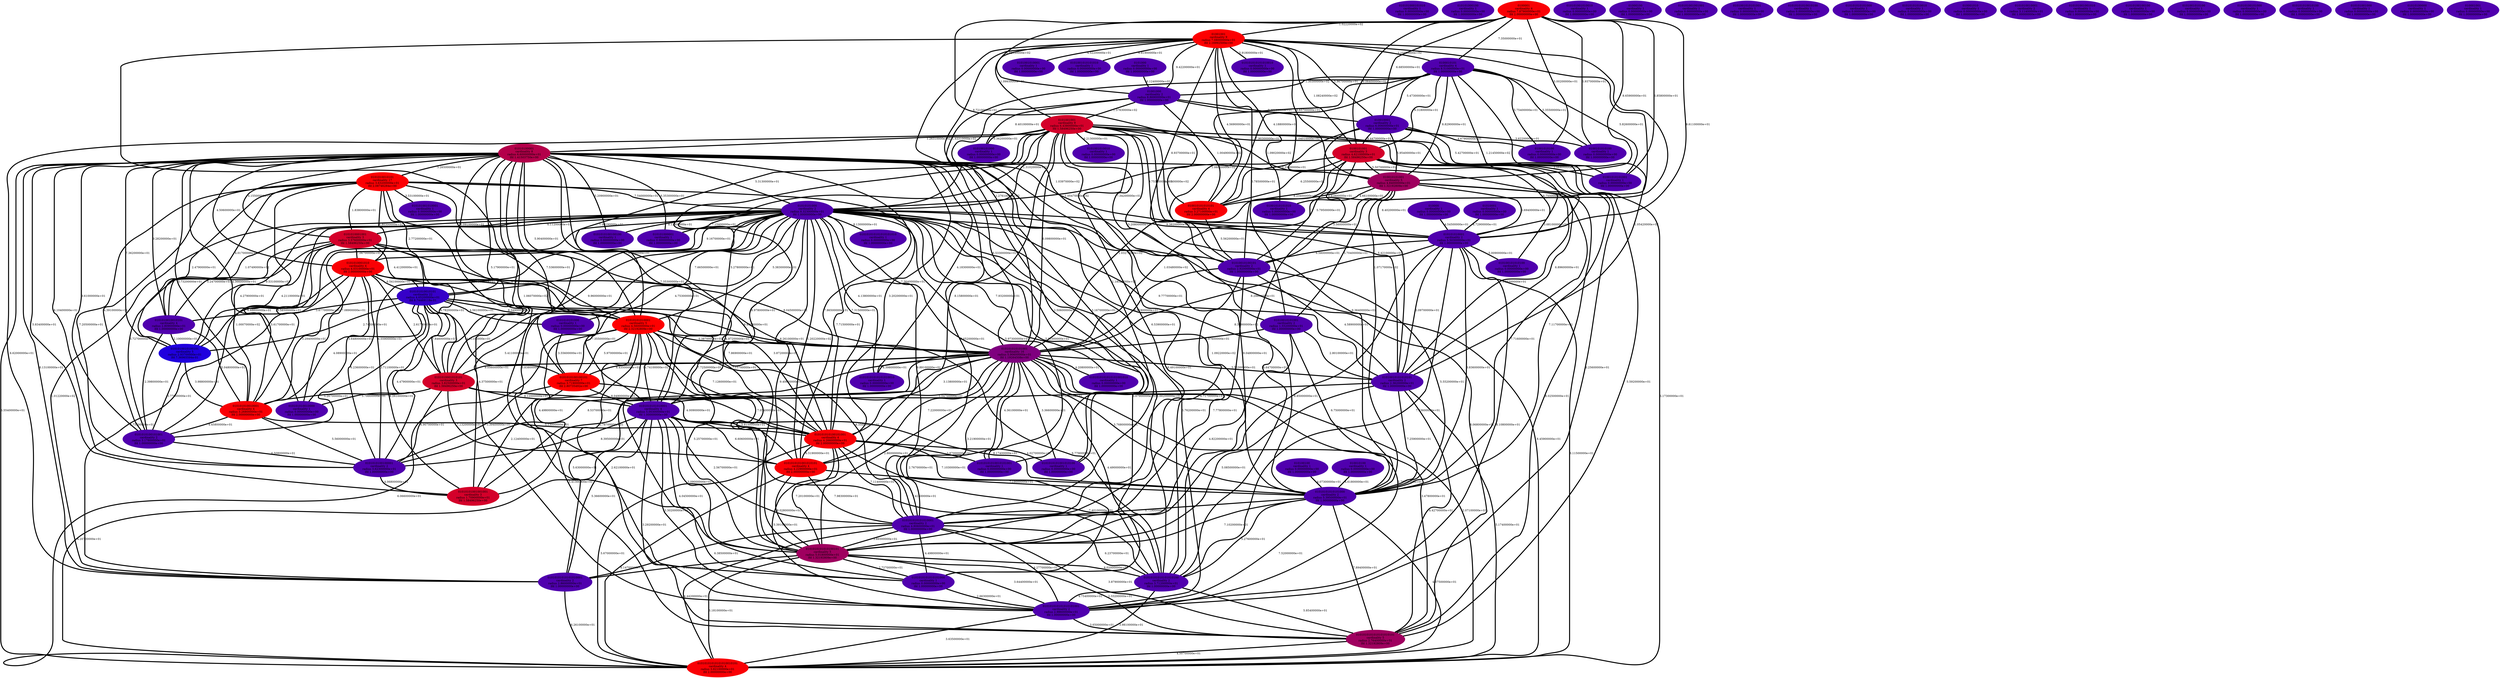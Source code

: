 graph stationary_probabilities_optimal_18 {
    edge[style=solid, penwidth="5", labeldistance="10"]
    010101000101010 [label="010101000101010\ncardinality 1\nradius 0.00000000e+00\nlfd 1.00000000e+00", color="#5000AE", style="filled"]
    010101000100 [label="010101000100\ncardinality 1\nradius 0.00000000e+00\nlfd 1.00000000e+00", color="#5000AE", style="filled"]
    0101010001010 [label="0101010001010\ncardinality 4\nradius 4.03100000e+01\nlfd 2.00000000e+00", color="#F90005", style="filled"]
    010101010100101001 [label="010101010100101001\ncardinality 4\nradius 4.26600000e+01\nlfd 2.00000000e+00", color="#F90005", style="filled"]
    0100010101 [label="0100010101\ncardinality 4\nradius 8.51000000e+01\nlfd 1.00000000e+00", color="#5000AE", style="filled"]
    0101010100100100 [label="0101010100100100\ncardinality 1\nradius 0.00000000e+00\nlfd 1.00000000e+00", color="#5000AE", style="filled"]
    01010101010101010010 [label="01010101010101010010\ncardinality 1\nradius 0.00000000e+00\nlfd 1.00000000e+00", color="#5000AE", style="filled"]
    01010100001 [label="01010100001\ncardinality 8\nradius 6.60000000e+01\nlfd 1.41503750e+00", color="#B4004A", style="filled"]
    010101010101010101010 [label="010101010101010101010\ncardinality 1\nradius 0.00000000e+00\nlfd 1.00000000e+00", color="#5000AE", style="filled"]
    010101001010010 [label="010101001010010\ncardinality 1\nradius 0.00000000e+00\nlfd 1.00000000e+00", color="#5000AE", style="filled"]
    010101010101010010 [label="010101010101010010\ncardinality 1\nradius 0.00000000e+00\nlfd 1.00000000e+00", color="#5000AE", style="filled"]
    0101010101001010100 [label="0101010101001010100\ncardinality 1\nradius 0.00000000e+00\nlfd 1.00000000e+00", color="#5000AE", style="filled"]
    0100001 [label="0100001\ncardinality 4\nradius 7.87900000e+01\nlfd 2.00000000e+00", color="#F90005", style="filled"]
    01001001 [label="01001001\ncardinality 9\nradius 7.08000000e+01\nlfd 2.16992500e+00", color="#FD0001", style="filled"]
    01010101010101010010101 [label="01010101010101010010101\ncardinality 4\nradius 3.82100000e+01\nlfd 2.00000000e+00", color="#F90005", style="filled"]
    01000100 [label="01000100\ncardinality 1\nradius 0.00000000e+00\nlfd 1.00000000e+00", color="#5000AE", style="filled"]
    01010101000 [label="01010101000\ncardinality 2\nradius 8.32300000e+01\nlfd 1.00000000e+00", color="#5000AE", style="filled"]
    010010101010101 [label="010010101010101\ncardinality 4\nradius 3.27100000e+01\nlfd 2.00000000e+00", color="#F90005", style="filled"]
    0101010101001010101 [label="0101010101001010101\ncardinality 4\nradius 4.22900000e+01\nlfd 2.00000000e+00", color="#F90005", style="filled"]
    010101001001001 [label="010101001001001\ncardinality 1\nradius 0.00000000e+00\nlfd 1.00000000e+00", color="#5000AE", style="filled"]
    0101010001001 [label="0101010001001\ncardinality 3\nradius 3.57600000e+01\nlfd 1.58496250e+00", color="#D4002A", style="filled"]
    0101001010101001 [label="0101001010101001\ncardinality 1\nradius 0.00000000e+00\nlfd 1.00000000e+00", color="#5000AE", style="filled"]
    010101010101001 [label="010101010101001\ncardinality 16\nradius 5.90600000e+01\nlfd 1.19264508e+00", color="#7F007F", style="filled"]
    010101010010101 [label="010101010010101\ncardinality 22\nradius 4.65200000e+01\nlfd 8.74469118e-01", color="#3600C8", style="filled"]
    010100100 [label="010100100\ncardinality 1\nradius 0.00000000e+00\nlfd 1.00000000e+00", color="#5000AE", style="filled"]
    01010101010010100 [label="01010101010010100\ncardinality 1\nradius 0.00000000e+00\nlfd 1.00000000e+00", color="#5000AE", style="filled"]
    01010101010001 [label="01010101010001\ncardinality 5\nradius 4.56000000e+01\nlfd 2.32192809e+00", color="#FE0000", style="filled"]
    01001010100 [label="01001010100\ncardinality 1\nradius 0.00000000e+00\nlfd 1.00000000e+00", color="#5000AE", style="filled"]
    0101010101010101000 [label="0101010101010101000\ncardinality 1\nradius 0.00000000e+00\nlfd 1.00000000e+00", color="#5000AE", style="filled"]
    0101010101010101001010 [label="0101010101010101001010\ncardinality 1\nradius 0.00000000e+00\nlfd 1.00000000e+00", color="#5000AE", style="filled"]
    010101010101000 [label="010101010101000\ncardinality 1\nradius 0.00000000e+00\nlfd 1.00000000e+00", color="#5000AE", style="filled"]
    0101010100100101 [label="0101010100100101\ncardinality 7\nradius 3.71900000e+01\nlfd 2.80735492e+00", color="#FE0000", style="filled"]
    0101010010010101 [label="0101010010010101\ncardinality 4\nradius 2.80900000e+01\nlfd 1.00000000e+00", color="#5000AE", style="filled"]
    010000 [label="010000\ncardinality 1\nradius 0.00000000e+00\nlfd 1.00000000e+00", color="#5000AE", style="filled"]
    0101010001010101 [label="0101010001010101\ncardinality 3\nradius 3.82500000e+01\nlfd 1.58496250e+00", color="#D4002A", style="filled"]
    01010101010010 [label="01010101010010\ncardinality 1\nradius 0.00000000e+00\nlfd 1.00000000e+00", color="#5000AE", style="filled"]
    01010101010101000 [label="01010101010101000\ncardinality 2\nradius 5.39500000e+01\nlfd 1.00000000e+00", color="#5000AE", style="filled"]
    010001010 [label="010001010\ncardinality 1\nradius 0.00000000e+00\nlfd 1.00000000e+00", color="#5000AE", style="filled"]
    0100101010100 [label="0100101010100\ncardinality 1\nradius 0.00000000e+00\nlfd 1.00000000e+00", color="#5000AE", style="filled"]
    0101010010001 [label="0101010010001\ncardinality 2\nradius 3.11400000e+01\nlfd 1.00000000e+00", color="#5000AE", style="filled"]
    01001010101001 [label="01001010101001\ncardinality 1\nradius 0.00000000e+00\nlfd 1.00000000e+00", color="#5000AE", style="filled"]
    010010101001 [label="010010101001\ncardinality 5\nradius 4.84000000e+01\nlfd 1.32192809e+00", color="#9F005F", style="filled"]
    01010010101010101 [label="01010010101010101\ncardinality 2\nradius 2.36200000e+01\nlfd 1.00000000e+00", color="#5000AE", style="filled"]
    010101001001010 [label="010101001001010\ncardinality 1\nradius 0.00000000e+00\nlfd 1.00000000e+00", color="#5000AE", style="filled"]
    01001010101010 [label="01001010101010\ncardinality 1\nradius 0.00000000e+00\nlfd 1.00000000e+00", color="#5000AE", style="filled"]
    01010101001001001 [label="01010101001001001\ncardinality 3\nradius 1.70900000e+01\nlfd 1.58496250e+00", color="#D4002A", style="filled"]
    0100101001 [label="0100101001\ncardinality 3\nradius 4.62100000e+01\nlfd 1.58496250e+00", color="#D4002A", style="filled"]
    0101010100101001 [label="0101010100101001\ncardinality 2\nradius 3.17800000e+01\nlfd 1.00000000e+00", color="#5000AE", style="filled"]
    010101000001 [label="010101000001\ncardinality 1\nradius 0.00000000e+00\nlfd 1.00000000e+00", color="#5000AE", style="filled"]
    0101001010001 [label="0101001010001\ncardinality 1\nradius 0.00000000e+00\nlfd 1.00000000e+00", color="#5000AE", style="filled"]
    010100101000 [label="010100101000\ncardinality 1\nradius 0.00000000e+00\nlfd 1.00000000e+00", color="#5000AE", style="filled"]
    01010101010101010100 [label="01010101010101010100\ncardinality 2\nradius 3.71200000e+01\nlfd 1.00000000e+00", color="#5000AE", style="filled"]
    01010101010010101001 [label="01010101010010101001\ncardinality 1\nradius 0.00000000e+00\nlfd 1.00000000e+00", color="#5000AE", style="filled"]
    0101001001 [label="0101001001\ncardinality 9\nradius 6.43800000e+01\nlfd 1.58496250e+00", color="#D4002A", style="filled"]
    0101010100100001 [label="0101010100100001\ncardinality 2\nradius 3.62300000e+01\nlfd 1.00000000e+00", color="#5000AE", style="filled"]
    0101010101010100101 [label="0101010101010100101\ncardinality 5\nradius 5.01800000e+01\nlfd 1.32192809e+00", color="#9F005F", style="filled"]
    010100101010100 [label="010100101010100\ncardinality 1\nradius 0.00000000e+00\nlfd 1.00000000e+00", color="#5000AE", style="filled"]
    01010100100100 [label="01010100100100\ncardinality 1\nradius 0.00000000e+00\nlfd 1.00000000e+00", color="#5000AE", style="filled"]
    010101010010001 [label="010101010010001\ncardinality 4\nradius 3.26800000e+01\nlfd 2.00000000e+00", color="#F90005", style="filled"]
    0101010101000 [label="0101010101000\ncardinality 1\nradius 0.00000000e+00\nlfd 1.00000000e+00", color="#5000AE", style="filled"]
    0101001010100 [label="0101001010100\ncardinality 1\nradius 0.00000000e+00\nlfd 1.00000000e+00", color="#5000AE", style="filled"]
    01001000 [label="01001000\ncardinality 2\nradius 8.86900000e+01\nlfd 1.00000000e+00", color="#5000AE", style="filled"]
    01010100101000 [label="01010100101000\ncardinality 1\nradius 0.00000000e+00\nlfd 1.00000000e+00", color="#5000AE", style="filled"]
    0101010101010001 [label="0101010101010001\ncardinality 4\nradius 5.00300000e+01\nlfd 1.00000000e+00", color="#5000AE", style="filled"]
    0101010010101 [label="0101010010101\ncardinality 17\nradius 3.63200000e+01\nlfd 2.08746284e+00", color="#FB0003", style="filled"]
    01010101010101010001 [label="01010101010101010001\ncardinality 2\nradius 2.86000000e+01\nlfd 1.00000000e+00", color="#5000AE", style="filled"]
    010010100 [label="010010100\ncardinality 1\nradius 0.00000000e+00\nlfd 1.00000000e+00", color="#5000AE", style="filled"]
    010101001010001 [label="010101001010001\ncardinality 1\nradius 0.00000000e+00\nlfd 1.00000000e+00", color="#5000AE", style="filled"]
    0101001010101010 [label="0101001010101010\ncardinality 1\nradius 0.00000000e+00\nlfd 1.00000000e+00", color="#5000AE", style="filled"]
    0101000 [label="0101000\ncardinality 1\nradius 0.00000000e+00\nlfd 1.00000000e+00", color="#5000AE", style="filled"]
    01010010101001 [label="01010010101001\ncardinality 2\nradius 1.55200000e+01\nlfd 1.00000000e+00", color="#5000AE", style="filled"]
    010101010010100 [label="010101010010100\ncardinality 1\nradius 0.00000000e+00\nlfd 1.00000000e+00", color="#5000AE", style="filled"]
    01010010100101 [label="01010010100101\ncardinality 2\nradius 2.92000000e+01\nlfd 1.00000000e+00", color="#5000AE", style="filled"]
    0101001010010 [label="0101001010010\ncardinality 1\nradius 0.00000000e+00\nlfd 1.00000000e+00", color="#5000AE", style="filled"]
    010101010010000 [label="010101010010000\ncardinality 1\nradius 0.00000000e+00\nlfd 1.00000000e+00", color="#5000AE", style="filled"]
    010101001000 [label="010101001000\ncardinality 1\nradius 0.00000000e+00\nlfd 1.00000000e+00", color="#5000AE", style="filled"]
    0101010101010101010101 [label="0101010101010101010101\ncardinality 5\nradius 2.76400000e+01\nlfd 1.32192809e+00", color="#9F005F", style="filled"]
    01010001 [label="01010001\ncardinality 1\nradius 0.00000000e+00\nlfd 1.00000000e+00", color="#5000AE", style="filled"]
    010101010001 [label="010101010001\ncardinality 2\nradius 5.50300000e+01\nlfd 1.00000000e+00", color="#5000AE", style="filled"]
    01010100000 [label="01010100000\ncardinality 1\nradius 0.00000000e+00\nlfd 1.00000000e+00", color="#5000AE", style="filled"]
    0101010010100101 [label="0101010010100101\ncardinality 5\nradius 2.93700000e+01\nlfd 7.36965594e-01", color="#2000DE", style="filled"]
    010010001 [label="010010001\ncardinality 2\nradius 6.00600000e+01\nlfd 1.00000000e+00", color="#5000AE", style="filled"]
    010101010101010101001 [label="010101010101010101001\ncardinality 2\nradius 2.98600000e+01\nlfd 1.00000000e+00", color="#5000AE", style="filled"]
    010001001 [label="010001001\ncardinality 1\nradius 0.00000000e+00\nlfd 1.00000000e+00", color="#5000AE", style="filled"]
    010101010101010001 [label="010101010101010001\ncardinality 2\nradius 4.80600000e+01\nlfd 1.00000000e+00", color="#5000AE", style="filled"]
    010101010001 -- 01010010100101 [label="6.58000000e+01"]
    0101001001 -- 010101010101010001 [label="6.53900000e+01"]
    01010100001 -- 01010101010101010010 [label="4.18300000e+01"]
    01010100001 -- 0101010010100101 [label="7.36200000e+01"]
    0101010001010101 -- 010101010010001 [label="5.26700000e+01"]
    010101010001 -- 01010101010101010100 [label="7.43600000e+01"]
    0100001 -- 01001010100 [label="5.00200000e+01"]
    0101001001 -- 0101001010010 [label="6.21300000e+01"]
    01010101000 -- 01010101010001 [label="5.38300000e+01"]
    01010101000 -- 01010101010101010010 [label="4.13800000e+01"]
    010101010101001 -- 010101010100101001 [label="5.04700000e+01"]
    01010101010001 -- 01010101010101010010101 [label="6.06600000e+01"]
    010101010010001 -- 0101010100100001 [label="5.56000000e+01"]
    01001001 -- 01010010101010101 [label="8.40200000e+01"]
    0100101001 -- 01010010101010101 [label="6.89600000e+01"]
    0101010001010 -- 010101010101001 [label="8.04500000e+01"]
    01010101000 -- 01010101010010101001 [label="5.97300000e+01"]
    01010101010101010100 -- 01010101010101010010101 [label="3.98100000e+01"]
    01010101010001 -- 0101010101010101000 [label="4.04600000e+01"]
    010101010101001 -- 0101010100100001 [label="8.53700000e+01"]
    01001000 -- 010100101000 [label="8.40100000e+01"]
    0101010010101 -- 0101010001010101 [label="6.91200000e+01"]
    01010101000 -- 01010101001001001 [label="5.41100000e+01"]
    010101010001 -- 010101010101010101001 [label="8.10800000e+01"]
    01010010101010101 -- 0101010101010101010101 [label="4.42700000e+01"]
    0101001001 -- 01010101010101010100 [label="9.04800000e+01"]
    01010010101010101 -- 01010101010101000 [label="7.25900000e+01"]
    010101010101010001 -- 0101010101010100101 [label="3.89300000e+01"]
    01010100001 -- 0101010001001 [label="4.15500000e+01"]
    010101010101001 -- 0101010101010001 [label="3.13800000e+01"]
    01010101000 -- 0101010010010101 [label="1.07490000e+02"]
    01010101010001 -- 010101010101001 [label="5.38700000e+01"]
    010101010100101001 -- 01010101010101010100 [label="7.40100000e+01"]
    01010101010101000 -- 010101010101010001 [label="5.71900000e+01"]
    0101010001010 -- 010101010010101 [label="6.54100000e+01"]
    01001001 -- 01010010100101 [label="8.93700000e+01"]
    01001001 -- 0101001010101010 [label="6.81900000e+01"]
    0101010001010 -- 0101010101010001 [label="7.35500000e+01"]
    010101010101001 -- 01010010101010101 [label="5.55300000e+01"]
    010101010101001 -- 0101010101010101010101 [label="3.47800000e+01"]
    010101010101001 -- 0101010101010101001010 [label="4.20800000e+01"]
    01010101010101000 -- 01010101010101010100 [label="5.27600000e+01"]
    010101010010101 -- 010101010101001 [label="9.43000000e+01"]
    0100001 -- 010010001 [label="6.68500000e+01"]
    0101010100100101 -- 0101010100100001 [label="3.39400000e+01"]
    010101010010101 -- 0101010010100101 [label="2.74300000e+01"]
    0100001 -- 01001010101001 [label="6.85800000e+01"]
    010010001 -- 0100101010100 [label="3.62200000e+01"]
    01010100001 -- 0101010101001010100 [label="3.16700000e+01"]
    01001001 -- 010101010101010001 [label="1.18520000e+02"]
    01010010101010101 -- 0101010101010001 [label="7.07300000e+01"]
    0100101001 -- 010101010001 [label="6.75500000e+01"]
    01010101000 -- 0101010100100100 [label="8.13400000e+01"]
    0101001001 -- 010010101001 [label="1.09020000e+02"]
    0101001001 -- 010101010101001 [label="6.09800000e+01"]
    01001000 -- 010010101010101 [label="1.00490000e+02"]
    010101010101001 -- 01010101010010101001 [label="4.36100000e+01"]
    0101010100100101 -- 01010101001001001 [label="2.12400000e+01"]
    0101010101010100101 -- 01010101010101010001 [label="4.31600000e+01"]
    01010100001 -- 010101010101010101001 [label="4.37500000e+01"]
    01010101000 -- 0101010101010101001010 [label="7.93200000e+01"]
    0101010101010001 -- 0101010101010101000 [label="4.04500000e+01"]
    010101010100101001 -- 0101010101001010100 [label="4.02700000e+01"]
    0101010101010001 -- 0101010101010101010101 [label="3.29200000e+01"]
    01010101000 -- 0101010101000 [label="7.66500000e+01"]
    0100010101 -- 01001000 [label="1.30300000e+02"]
    01010010100101 -- 010101010101010001 [label="6.71700000e+01"]
    01010100001 -- 0101010100101001 [label="9.61000000e+01"]
    01010101000 -- 01010101010101010001 [label="1.01220000e+02"]
    010101010101001 -- 0101010001010101 [label="9.05600000e+01"]
    01010101000 -- 01010101010101010100 [label="5.66200000e+01"]
    01001001 -- 010010101010101 [label="4.56900000e+01"]
    01010101000 -- 010101010010101 [label="7.07200000e+01"]
    0101010010010101 -- 0101010100101001 [label="2.39800000e+01"]
    010101010101010001 -- 0101010101010101010101 [label="3.87900000e+01"]
    01010100001 -- 0101010101010101000 [label="5.83800000e+01"]
    01010101000 -- 0101010001001 [label="6.11200000e+01"]
    010101010100101001 -- 0101010101010100101 [label="7.20100000e+01"]
    01001000 -- 01010010100101 [label="1.03970000e+02"]
    010101010010101 -- 010101010010001 [label="4.08900000e+01"]
    01010010101010101 -- 0101010101010100101 [label="5.08500000e+01"]
    010101010010001 -- 0101010100101001 [label="4.45800000e+01"]
    01001001 -- 0101001001 [label="1.09930000e+02"]
    01001001 -- 0101010101010100101 [label="1.06070000e+02"]
    0100001 -- 01001001 [label="1.02220000e+02"]
    010101010100101001 -- 01010101010101010010101 [label="5.67000000e+01"]
    010101010001 -- 010100101010100 [label="5.00900000e+01"]
    0101001001 -- 01010010101010101 [label="5.42100000e+01"]
    01010101010001 -- 0101010100100101 [label="5.97000000e+01"]
    01010101010101010001 -- 01010101010101010010101 [label="6.26100000e+01"]
    01001001 -- 0100010101 [label="1.10400000e+02"]
    0101001001 -- 01010101010101010010101 [label="6.17300000e+01"]
    01001001 -- 010101010101001 [label="1.27610000e+02"]
    0101010001001 -- 0101010010010101 [label="5.24700000e+01"]
    01010001 -- 010101010001 [label="4.72900000e+01"]
    0101001001 -- 010101010001 [label="1.00500000e+02"]
    010101010101001 -- 0101010101010101000 [label="2.76700000e+01"]
    010010101001 -- 010101010001 [label="6.69400000e+01"]
    01001001 -- 01001010101010 [label="4.18800000e+01"]
    010101010101001 -- 0101010100100101 [label="6.43500000e+01"]
    0101010100100101 -- 010101010100101001 [label="7.05400000e+01"]
    01010101010101000 -- 010101010101010101001 [label="7.52000000e+01"]
    0101010101001010101 -- 01010101010101000 [label="7.19000000e+01"]
    0100001 -- 0100101001 [label="9.06400000e+01"]
    01010010101001 -- 0101010101010100101 [label="4.82200000e+01"]
    0101001001 -- 01010101000 [label="1.31020000e+02"]
    010101010101001 -- 0101010101001010101 [label="7.22000000e+01"]
    010010101001 -- 01010010101001 [label="5.70400000e+01"]
    0101010001010 -- 0101010010100101 [label="6.88600000e+01"]
    01010101000 -- 010101010010000 [label="7.08900000e+01"]
    0101010101010100101 -- 0101010101010101010101 [label="2.33200000e+01"]
    0101010010101 -- 010101010010101 [label="2.77200000e+01"]
    0100101001 -- 010010101001 [label="5.50700000e+01"]
    01010101010001 -- 0101010101010001 [label="4.74100000e+01"]
    01010101010001 -- 010101010101010101001 [label="2.62100000e+01"]
    01010100001 -- 010101010001 [label="1.05470000e+02"]
    0101010010101 -- 01010101010001 [label="7.67300000e+01"]
    01010101000 -- 010101010100101001 [label="7.71500000e+01"]
    010101010101001 -- 0101010101010100101 [label="2.86000000e+01"]
    0101001001 -- 0101010101010101010101 [label="5.59200000e+01"]
    01010101000 -- 010101010101010101010 [label="8.13000000e+01"]
    0101010001010 -- 010101010010001 [label="3.29400000e+01"]
    01010100001 -- 0101010100100100 [label="5.20900000e+01"]
    01001001 -- 010010001 [label="5.96700000e+01"]
    010101010001 -- 01010010101010101 [label="5.09700000e+01"]
    01010100001 -- 010101010101001 [label="6.53300000e+01"]
    010010001 -- 0100101001 [label="8.44700000e+01"]
    0101010101001010101 -- 01010101010101010010101 [label="6.14700000e+01"]
    01010101010001 -- 01010101001001001 [label="4.49800000e+01"]
    01010101000 -- 01010101010101010010101 [label="8.45900000e+01"]
    010101010101010001 -- 0101010101010101000 [label="4.49800000e+01"]
    010101010101010001 -- 01010101010101010100 [label="6.23700000e+01"]
    0101010101010001 -- 010101010100101001 [label="5.81500000e+01"]
    0101010001001 -- 0101010010100101 [label="4.21100000e+01"]
    0101010001001 -- 010101010100101001 [label="6.26100000e+01"]
    0100101001 -- 01010101000 [label="9.75300000e+01"]
    010101010001 -- 010101010101001 [label="8.29800000e+01"]
    01010010101001 -- 010101010101001 [label="6.97600000e+01"]
    010101010010101 -- 0101010101000 [label="4.56100000e+01"]
    0101010101010001 -- 01010101010101000 [label="8.17400000e+01"]
    0101010010101 -- 010101010010001 [label="4.27900000e+01"]
    0100010101 -- 010010101001 [label="8.82900000e+01"]
    0101010001010101 -- 010101010010000 [label="3.79900000e+01"]
    010101010101001 -- 010101010101010101001 [label="2.76600000e+01"]
    010101010100101001 -- 0101010101001010101 [label="6.51900000e+01"]
    0101010001010 -- 010101010010000 [label="3.64800000e+01"]
    0100010101 -- 0100101001 [label="9.31800000e+01"]
    01010100001 -- 01010101001001001 [label="5.83400000e+01"]
    01010100001 -- 0101010010010101 [label="9.28200000e+01"]
    010010101001 -- 010010101010101 [label="3.41800000e+01"]
    01010101010101000 -- 01010101010101010010101 [label="4.07500000e+01"]
    0101010010100101 -- 0101010100101001 [label="3.77600000e+01"]
    01010100001 -- 0101010001010101 [label="5.17900000e+01"]
    0101010101010100101 -- 0101010101010101000 [label="2.72700000e+01"]
    0100101001 -- 01010101010101000 [label="7.11700000e+01"]
    01010010101001 -- 01010101010101000 [label="6.75000000e+01"]
    010101010101010101001 -- 0101010101010101010101 [label="3.65000000e+01"]
    01001001 -- 0100101001 [label="1.08240000e+02"]
    010101010101001 -- 0101010101001010100 [label="3.36600000e+01"]
    01010101000 -- 0101010101001010100 [label="5.81000000e+01"]
    01010100001 -- 0101010100100101 [label="7.53600000e+01"]
    01010100001 -- 01010101010101010100 [label="6.49100000e+01"]
    0101010001010101 -- 0101010100100001 [label="6.90700000e+01"]
    010010101010101 -- 01010010100101 [label="5.56200000e+01"]
    010101010101001 -- 01010101010101010001 [label="5.63000000e+01"]
    01010100001 -- 0101010010101 [label="5.26500000e+01"]
    010101010101010001 -- 010101010101010101001 [label="4.27700000e+01"]
    0101010010101 -- 0101010001010 [label="6.80300000e+01"]
    010101010001 -- 01010101010101010010101 [label="8.11500000e+01"]
    0100001 -- 01001000 [label="1.52120000e+02"]
    0100010101 -- 01001010100 [label="5.75400000e+01"]
    0101010101010001 -- 0101010101001010101 [label="6.60600000e+01"]
    0101010010101 -- 0101010010100101 [label="2.47900000e+01"]
    01010101000 -- 0101010101010001 [label="8.97800000e+01"]
    01001001 -- 0101001010001 [label="4.52200000e+01"]
    010010101001 -- 01010010100101 [label="3.56000000e+01"]
    010010101001 -- 01010010101010101 [label="5.66300000e+01"]
    01001000 -- 010010001 [label="9.49100000e+01"]
    01010100001 -- 0101010100100001 [label="8.10400000e+01"]
    01010010100101 -- 0101010101010100101 [label="7.77800000e+01"]
    0101001001 -- 01010010100101 [label="7.34200000e+01"]
    0101010001010 -- 0101010001010101 [label="2.61700000e+01"]
    010101010010101 -- 010101010100101001 [label="7.15700000e+01"]
    01010101000 -- 0101010010100101 [label="9.53100000e+01"]
    0100010101 -- 01010010101010101 [label="1.05420000e+02"]
    0100010101 -- 01010101000 [label="1.63310000e+02"]
    01010101000 -- 01010101010101000 [label="1.09220000e+02"]
    010101010010101 -- 01010101001001001 [label="4.26100000e+01"]
    01001001 -- 01001000 [label="9.42200000e+01"]
    010101010001 -- 0101010101010100101 [label="8.85000000e+01"]
    0101010010101 -- 0101010100101001 [label="4.39100000e+01"]
    0101010001010 -- 01010101010101010001 [label="6.73500000e+01"]
    0101010001001 -- 01010101010001 [label="6.78500000e+01"]
    01010100001 -- 01010101010001 [label="5.90400000e+01"]
    01010101000 -- 0101010100100101 [label="4.75300000e+01"]
    01010010101010101 -- 01010101010101010010101 [label="5.17400000e+01"]
    01001000 -- 0101001001 [label="1.37630000e+02"]
    010101010001 -- 01010101010101000 [label="8.83600000e+01"]
    0101010101010100101 -- 01010101010101010100 [label="6.02000000e+01"]
    01001001 -- 01010010101001 [label="5.78500000e+01"]
    0101010101010001 -- 010101010101010001 [label="2.56700000e+01"]
    0101010010101 -- 0101010010010101 [label="4.01700000e+01"]
    0100001 -- 010010101001 [label="8.65900000e+01"]
    01010100001 -- 01010101000 [label="5.31300000e+01"]
    0101010010101 -- 0101010001001 [label="1.83800000e+01"]
    0101010001010101 -- 010101010100101001 [label="4.00900000e+01"]
    01010101000 -- 010101010101010001 [label="9.89100000e+01"]
    01010100001 -- 010101010010000 [label="4.36600000e+01"]
    01010101010001 -- 0101010101010101010101 [label="5.41300000e+01"]
    010101010101001 -- 010101010101010001 [label="3.21900000e+01"]
    01010100001 -- 010101010100101001 [label="3.20200000e+01"]
    0101010101010101010101 -- 01010101010101010010101 [label="4.50700000e+01"]
    01010101000 -- 0101010101010101010101 [label="8.06800000e+01"]
    0101001001 -- 01010101010101010001 [label="6.62000000e+01"]
    01010101010101010100 -- 010101010101010101001 [label="4.75400000e+01"]
    0101010001001 -- 0101010001010 [label="7.06700000e+01"]
    01010101000 -- 0101010101010101000 [label="6.67900000e+01"]
    0101010101010001 -- 0101010100100001 [label="8.39500000e+01"]
    010101010010101 -- 0101010100100001 [label="4.47900000e+01"]
    01010101000 -- 0101010001010 [label="9.16700000e+01"]
    01010100001 -- 010101000001 [label="6.35300000e+01"]
    0101010101001010101 -- 010101010101010001 [label="7.98300000e+01"]
    010101010101001 -- 01010101001001001 [label="5.78700000e+01"]
    01010101000 -- 0101010100101001 [label="1.00070000e+02"]
    010010001 -- 01001010101001 [label="5.42700000e+01"]
    010010100 -- 01010101010101000 [label="4.61800000e+01"]
    01010101000 -- 01010010101010101 [label="9.77700000e+01"]
    0101010101010001 -- 01010101010101010010101 [label="4.20700000e+01"]
    01001001 -- 010101010101010010 [label="5.91800000e+01"]
    0101010101000 -- 0101010100100101 [label="3.55600000e+01"]
    0101010010010101 -- 0101010010100101 [label="2.10000000e+01"]
    0101010001001 -- 010101010010001 [label="5.61700000e+01"]
    01010100001 -- 0101010101010100101 [label="7.86900000e+01"]
    0101010001010 -- 0101010101001010101 [label="7.72500000e+01"]
    0101001001 -- 01010010101001 [label="5.20800000e+01"]
    010010101001 -- 010100101010100 [label="3.68100000e+01"]
    01010100001 -- 0101010101001010101 [label="7.86500000e+01"]
    0101001001 -- 01010101010101000 [label="9.36400000e+01"]
    01010100001 -- 010101010010101 [label="6.09100000e+01"]
    01010101000 -- 0101010001010101 [label="9.96000000e+01"]
    0101010010010101 -- 010101010010001 [label="5.04800000e+01"]
    010101010010101 -- 0101010001010101 [label="7.84600000e+01"]
    0101010101010100101 -- 01010101010101010010101 [label="3.18100000e+01"]
    010101010100101001 -- 01010101010101000 [label="7.10300000e+01"]
    01010100001 -- 01010101010101010001 [label="8.13100000e+01"]
    01010010100101 -- 010101010101001 [label="6.91800000e+01"]
    010100100 -- 01010101010101000 [label="4.07300000e+01"]
    01010101000 -- 010101010010001 [label="8.58500000e+01"]
    0100001 -- 010010101010101 [label="8.72100000e+01"]
    01010101010101000 -- 0101010101010101010101 [label="7.89400000e+01"]
    0101001001 -- 0101010101010001 [label="5.27800000e+01"]
    010101010010101 -- 0101010100100101 [label="4.91100000e+01"]
    01010100001 -- 0101010001010 [label="4.50600000e+01"]
    0100010101 -- 01001010101001 [label="5.82600000e+01"]
    010101010101010001 -- 01010101010101010010101 [label="4.44200000e+01"]
    010000 -- 010101010001 [label="4.54500000e+01"]
    0101001001 -- 010101010101010101001 [label="8.25600000e+01"]
    01010100001 -- 01010101010101000 [label="8.35900000e+01"]
    010101010010101 -- 0101010100101001 [label="3.71100000e+01"]
    0101010001010101 -- 0101010101010001 [label="8.12000000e+01"]
    010010001 -- 010010101001 [label="5.95400000e+01"]
    010101010010101 -- 01010101010001 [label="8.34900000e+01"]
    0101001001 -- 010100101000 [label="5.36200000e+01"]
    01010101010001 -- 010101010100101001 [label="7.12600000e+01"]
    0101010101010100101 -- 010101010101010101001 [label="3.64400000e+01"]
    0101010010101 -- 0101010100100001 [label="7.20500000e+01"]
    01010101010001 -- 0101010101010100101 [label="5.25700000e+01"]
    0100010101 -- 010010101010101 [label="7.90300000e+01"]
    0101001001 -- 0101010101010100101 [label="4.97200000e+01"]
    01001001 -- 01010101010101000 [label="1.07170000e+02"]
    0100101001 -- 010101010101001 [label="1.03270000e+02"]
    010101010100101001 -- 01010101010010101001 [label="3.87000000e+01"]
    01010100001 -- 0101010101010101010101 [label="8.02500000e+01"]
    0101010101001010101 -- 0101010101010100101 [label="8.02800000e+01"]
    01010100001 -- 01010101010010101001 [label="2.50600000e+01"]
    01010101000 -- 0101010101001010101 [label="1.20220000e+02"]
    010101010100101001 -- 010101010101010101001 [label="5.39100000e+01"]
    0101010101010001 -- 0101010101010100101 [label="3.09000000e+01"]
    010010101001 -- 010101010101001 [label="1.03480000e+02"]
    0100001 -- 010101010001 [label="9.61100000e+01"]
    0101001001 -- 01010101010001 [label="1.00190000e+02"]
    0100001 -- 0100010101 [label="7.35000000e+01"]
    0101010101010101000 -- 010101010101010101001 [label="2.66300000e+01"]
    0101001001 -- 0101010101001010101 [label="8.15800000e+01"]
    0100010101 -- 010101010001 [label="1.21450000e+02"]
    010101010100101001 -- 010101010101010001 [label="7.11400000e+01"]
    0100101001 -- 01010101010101010100 [label="6.64700000e+01"]
    0101010010101 -- 01010101000 [label="7.54000000e+01"]
    0101010001001 -- 0101010001010101 [label="6.78200000e+01"]
    01010101010001 -- 010101010101010001 [label="6.35000000e+01"]
    010010101001 -- 01001010101010 [label="4.66100000e+01"]
    010101010010001 -- 010101010100101001 [label="5.13000000e+01"]
    0101010001001 -- 010101010010101 [label="4.41200000e+01"]
    010101010101001 -- 01010101010101010100 [label="4.49000000e+01"]
    010101010101010001 -- 01010101010101010001 [label="6.38500000e+01"]
    0101010010101 -- 010101001010001 [label="3.53100000e+01"]
    010101010101001 -- 01010101010101000 [label="5.76800000e+01"]
    010010001 -- 01010010100101 [label="8.23400000e+01"]
    01010010100101 -- 01010101010101000 [label="5.55200000e+01"]
    01010101000 -- 0101010101010100101 [label="9.40600000e+01"]
    0101000 -- 01001000 [label="6.12400000e+01"]
    01010101010101000 -- 0101010101010100101 [label="7.10200000e+01"]
    0101010001010101 -- 0101010101001010101 [label="7.13200000e+01"]
    010010001 -- 010010101010101 [label="3.33400000e+01"]
    0101001001 -- 01010100001 [label="1.26310000e+02"]
    01010101000 -- 010101010001 [label="9.38200000e+01"]
    01010101000 -- 0101010100100001 [label="6.55900000e+01"]
    0101010101010001 -- 01010101010101010100 [label="7.41600000e+01"]
    0101010010100101 -- 010101010010001 [label="3.98800000e+01"]
    0100010101 -- 0100101010100 [label="5.35500000e+01"]
    01001000 -- 010010101001 [label="1.04010000e+02"]
    01010100001 -- 010101010101010001 [label="8.65200000e+01"]
    01010101000 -- 010101000001 [label="7.15400000e+01"]
    01010010100101 -- 01010010101010101 [label="4.58900000e+01"]
    01010101010001 -- 01010101010101010100 [label="6.77900000e+01"]
    0101010001010 -- 0101010100100001 [label="6.23600000e+01"]
    0101010001001 -- 0101010100101001 [label="5.72700000e+01"]
    010101010101001 -- 01010101010101010010 [label="4.39800000e+01"]
    0100001 -- 0100101010100 [label="3.93700000e+01"]
    01010101010101010100 -- 0101010101010101010101 [label="5.85400000e+01"]
    010010101001 -- 01010101010101000 [label="7.71600000e+01"]
    0100101001 -- 01010010100101 [label="5.79500000e+01"]
    0100010101 -- 01010010100101 [label="1.06030000e+02"]
    0101010001010 -- 010101010100101001 [label="3.87200000e+01"]
    010101010101010101001 -- 01010101010101010010101 [label="3.63500000e+01"]
    01010100001 -- 0101010101010001 [label="7.35300000e+01"]
    0101010010101 -- 010101010100101001 [label="7.31500000e+01"]
    0101010100100001 -- 01010101001001001 [label="4.06800000e+01"]
    0100010101 -- 010010001 [label="5.47300000e+01"]
    0100101001 -- 010010101010101 [label="6.25500000e+01"]
    01010101000 -- 010101010101001 [label="7.36400000e+01"]
    010101010101001 -- 01010101010101010010101 [label="2.07100000e+01"]
    0101010101010001 -- 010101010101010101001 [label="3.30200000e+01"]
    010010001 -- 01001010100 [label="4.67900000e+01"]
    010101010010101 -- 0101010010010101 [label="3.67700000e+01"]
    0101010100101001 -- 0101010100100001 [label="6.50800000e+01"]
    01010010101001 -- 01010010101010101 [label="2.80100000e+01"]
    0101010100100101 -- 0101010101010001 [label="8.04900000e+01"]
    01010101000 -- 010101010101010101001 [label="5.76200000e+01"]
    0101010101010001 -- 01010101010101010001 [label="5.36600000e+01"]
    01010100001 -- 010101010010001 [label="5.73200000e+01"]
    01010100001 -- 01010101010101010010101 [label="6.55400000e+01"]
    0100101001 -- 01001010101001 [label="3.66400000e+01"]
    01001001 -- 010010101001 [label="6.65700000e+01"]
}
